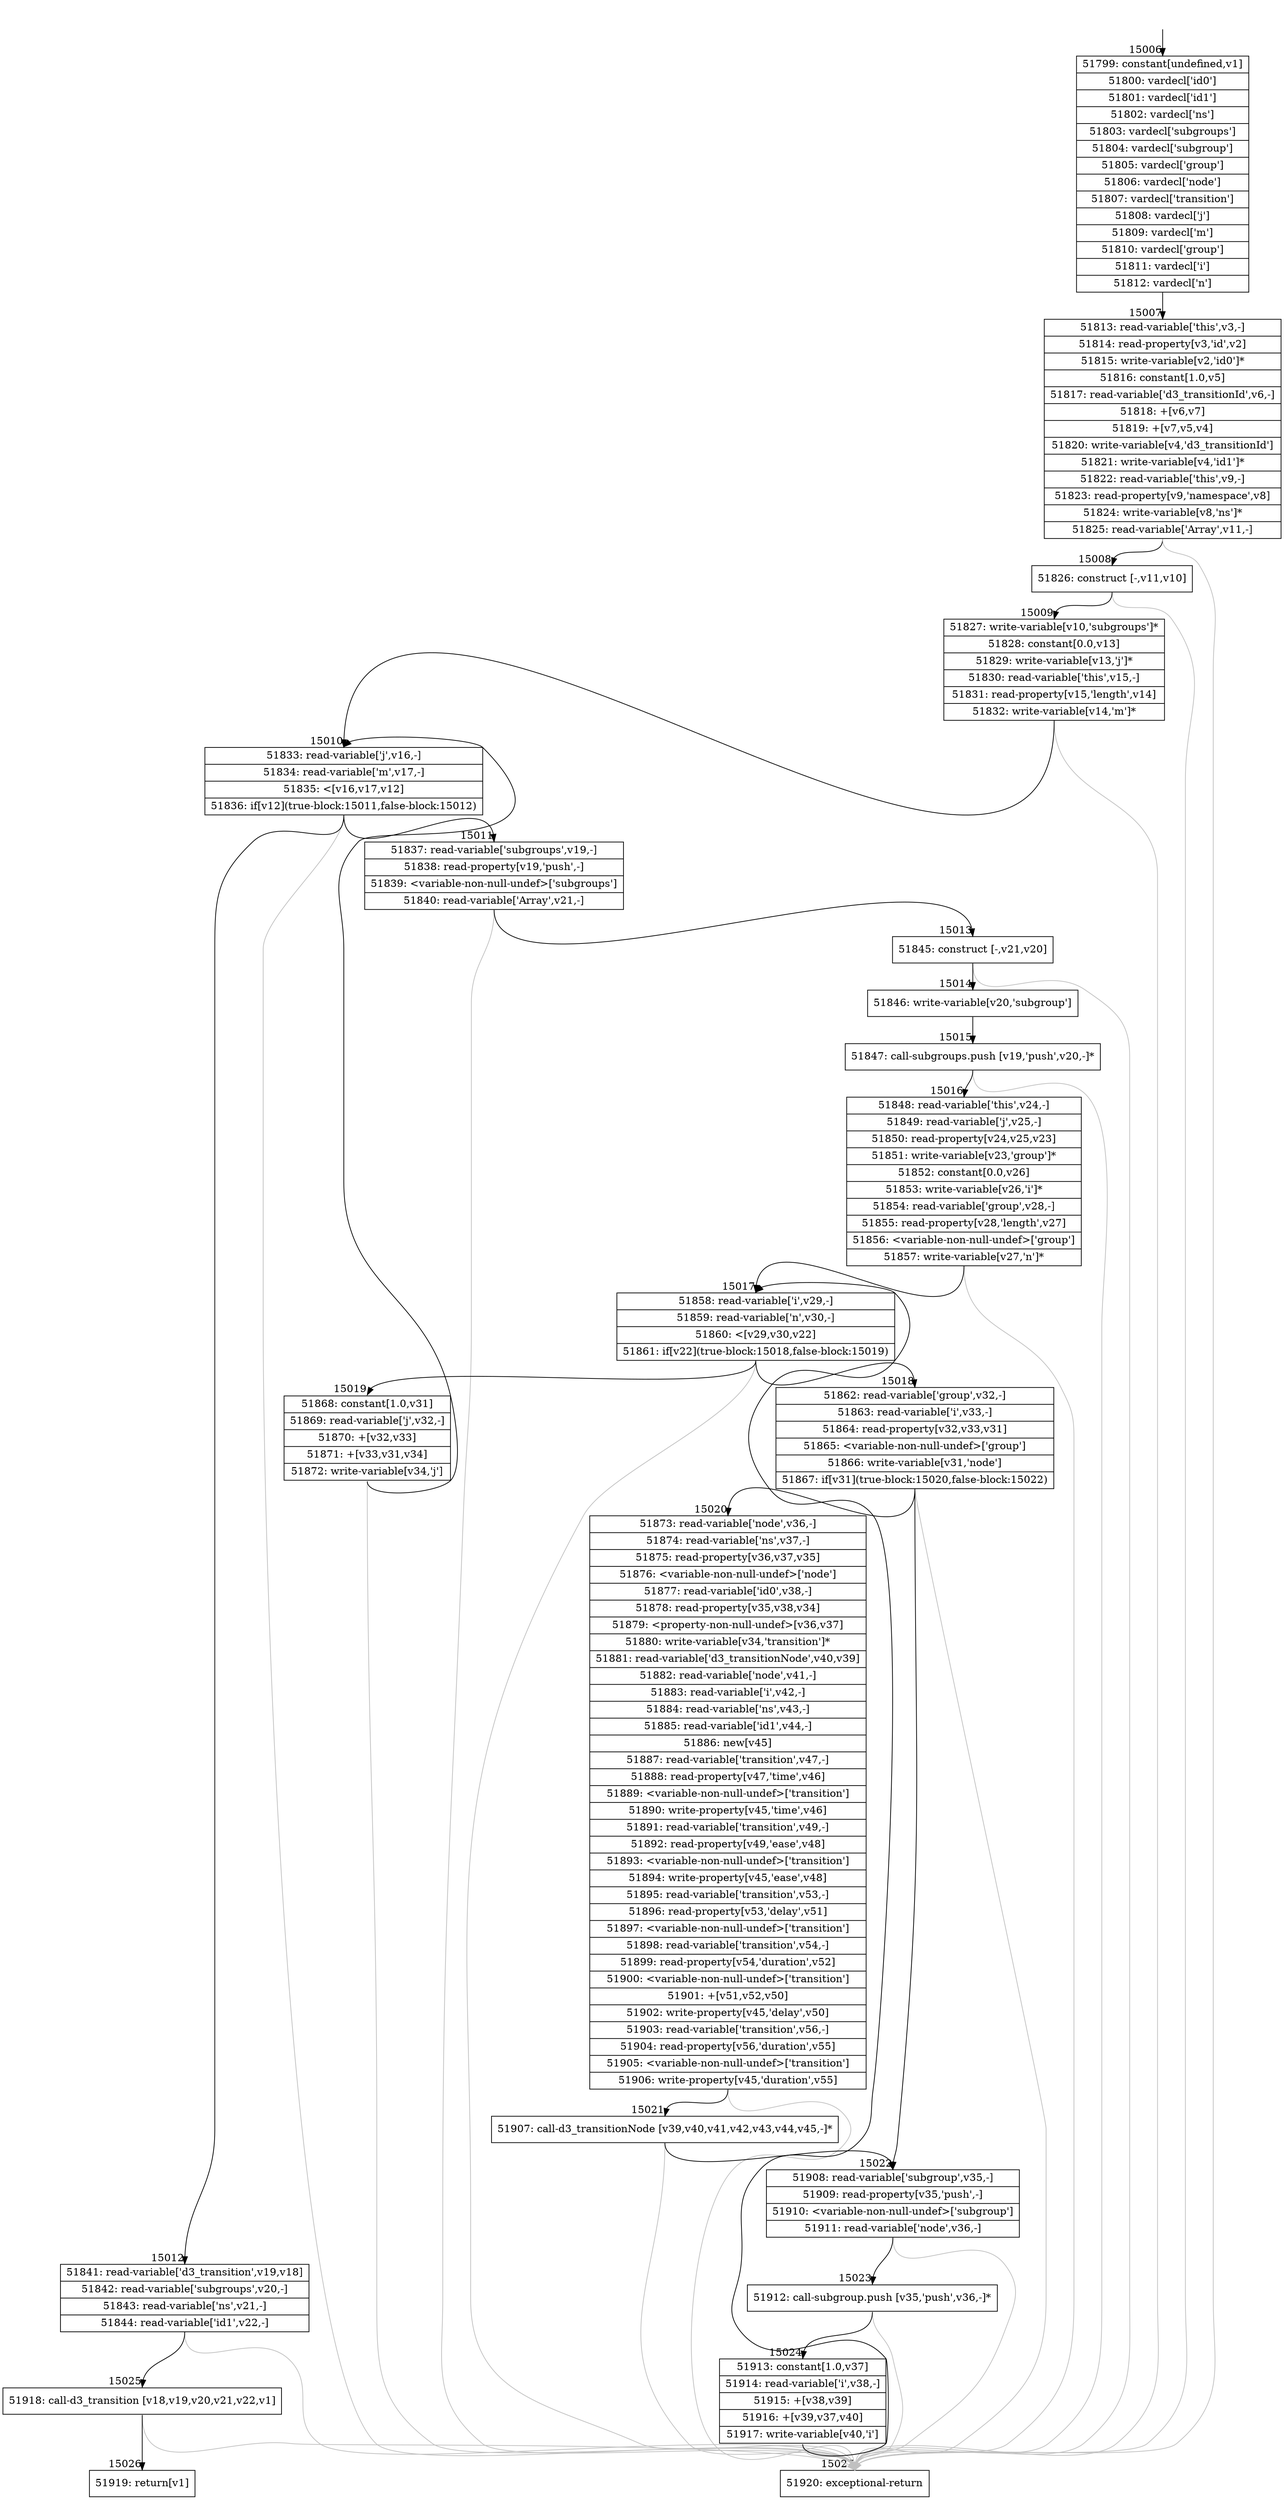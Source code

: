 digraph {
rankdir="TD"
BB_entry1403[shape=none,label=""];
BB_entry1403 -> BB15006 [tailport=s, headport=n, headlabel="    15006"]
BB15006 [shape=record label="{51799: constant[undefined,v1]|51800: vardecl['id0']|51801: vardecl['id1']|51802: vardecl['ns']|51803: vardecl['subgroups']|51804: vardecl['subgroup']|51805: vardecl['group']|51806: vardecl['node']|51807: vardecl['transition']|51808: vardecl['j']|51809: vardecl['m']|51810: vardecl['group']|51811: vardecl['i']|51812: vardecl['n']}" ] 
BB15006 -> BB15007 [tailport=s, headport=n, headlabel="      15007"]
BB15007 [shape=record label="{51813: read-variable['this',v3,-]|51814: read-property[v3,'id',v2]|51815: write-variable[v2,'id0']*|51816: constant[1.0,v5]|51817: read-variable['d3_transitionId',v6,-]|51818: +[v6,v7]|51819: +[v7,v5,v4]|51820: write-variable[v4,'d3_transitionId']|51821: write-variable[v4,'id1']*|51822: read-variable['this',v9,-]|51823: read-property[v9,'namespace',v8]|51824: write-variable[v8,'ns']*|51825: read-variable['Array',v11,-]}" ] 
BB15007 -> BB15008 [tailport=s, headport=n, headlabel="      15008"]
BB15007 -> BB15027 [tailport=s, headport=n, color=gray, headlabel="      15027"]
BB15008 [shape=record label="{51826: construct [-,v11,v10]}" ] 
BB15008 -> BB15009 [tailport=s, headport=n, headlabel="      15009"]
BB15008 -> BB15027 [tailport=s, headport=n, color=gray]
BB15009 [shape=record label="{51827: write-variable[v10,'subgroups']*|51828: constant[0.0,v13]|51829: write-variable[v13,'j']*|51830: read-variable['this',v15,-]|51831: read-property[v15,'length',v14]|51832: write-variable[v14,'m']*}" ] 
BB15009 -> BB15010 [tailport=s, headport=n, headlabel="      15010"]
BB15009 -> BB15027 [tailport=s, headport=n, color=gray]
BB15010 [shape=record label="{51833: read-variable['j',v16,-]|51834: read-variable['m',v17,-]|51835: \<[v16,v17,v12]|51836: if[v12](true-block:15011,false-block:15012)}" ] 
BB15010 -> BB15011 [tailport=s, headport=n, headlabel="      15011"]
BB15010 -> BB15012 [tailport=s, headport=n, headlabel="      15012"]
BB15010 -> BB15027 [tailport=s, headport=n, color=gray]
BB15011 [shape=record label="{51837: read-variable['subgroups',v19,-]|51838: read-property[v19,'push',-]|51839: \<variable-non-null-undef\>['subgroups']|51840: read-variable['Array',v21,-]}" ] 
BB15011 -> BB15013 [tailport=s, headport=n, headlabel="      15013"]
BB15011 -> BB15027 [tailport=s, headport=n, color=gray]
BB15012 [shape=record label="{51841: read-variable['d3_transition',v19,v18]|51842: read-variable['subgroups',v20,-]|51843: read-variable['ns',v21,-]|51844: read-variable['id1',v22,-]}" ] 
BB15012 -> BB15025 [tailport=s, headport=n, headlabel="      15025"]
BB15012 -> BB15027 [tailport=s, headport=n, color=gray]
BB15013 [shape=record label="{51845: construct [-,v21,v20]}" ] 
BB15013 -> BB15014 [tailport=s, headport=n, headlabel="      15014"]
BB15013 -> BB15027 [tailport=s, headport=n, color=gray]
BB15014 [shape=record label="{51846: write-variable[v20,'subgroup']}" ] 
BB15014 -> BB15015 [tailport=s, headport=n, headlabel="      15015"]
BB15015 [shape=record label="{51847: call-subgroups.push [v19,'push',v20,-]*}" ] 
BB15015 -> BB15016 [tailport=s, headport=n, headlabel="      15016"]
BB15015 -> BB15027 [tailport=s, headport=n, color=gray]
BB15016 [shape=record label="{51848: read-variable['this',v24,-]|51849: read-variable['j',v25,-]|51850: read-property[v24,v25,v23]|51851: write-variable[v23,'group']*|51852: constant[0.0,v26]|51853: write-variable[v26,'i']*|51854: read-variable['group',v28,-]|51855: read-property[v28,'length',v27]|51856: \<variable-non-null-undef\>['group']|51857: write-variable[v27,'n']*}" ] 
BB15016 -> BB15017 [tailport=s, headport=n, headlabel="      15017"]
BB15016 -> BB15027 [tailport=s, headport=n, color=gray]
BB15017 [shape=record label="{51858: read-variable['i',v29,-]|51859: read-variable['n',v30,-]|51860: \<[v29,v30,v22]|51861: if[v22](true-block:15018,false-block:15019)}" ] 
BB15017 -> BB15018 [tailport=s, headport=n, headlabel="      15018"]
BB15017 -> BB15019 [tailport=s, headport=n, headlabel="      15019"]
BB15017 -> BB15027 [tailport=s, headport=n, color=gray]
BB15018 [shape=record label="{51862: read-variable['group',v32,-]|51863: read-variable['i',v33,-]|51864: read-property[v32,v33,v31]|51865: \<variable-non-null-undef\>['group']|51866: write-variable[v31,'node']|51867: if[v31](true-block:15020,false-block:15022)}" ] 
BB15018 -> BB15020 [tailport=s, headport=n, headlabel="      15020"]
BB15018 -> BB15022 [tailport=s, headport=n, headlabel="      15022"]
BB15018 -> BB15027 [tailport=s, headport=n, color=gray]
BB15019 [shape=record label="{51868: constant[1.0,v31]|51869: read-variable['j',v32,-]|51870: +[v32,v33]|51871: +[v33,v31,v34]|51872: write-variable[v34,'j']}" ] 
BB15019 -> BB15010 [tailport=s, headport=n]
BB15019 -> BB15027 [tailport=s, headport=n, color=gray]
BB15020 [shape=record label="{51873: read-variable['node',v36,-]|51874: read-variable['ns',v37,-]|51875: read-property[v36,v37,v35]|51876: \<variable-non-null-undef\>['node']|51877: read-variable['id0',v38,-]|51878: read-property[v35,v38,v34]|51879: \<property-non-null-undef\>[v36,v37]|51880: write-variable[v34,'transition']*|51881: read-variable['d3_transitionNode',v40,v39]|51882: read-variable['node',v41,-]|51883: read-variable['i',v42,-]|51884: read-variable['ns',v43,-]|51885: read-variable['id1',v44,-]|51886: new[v45]|51887: read-variable['transition',v47,-]|51888: read-property[v47,'time',v46]|51889: \<variable-non-null-undef\>['transition']|51890: write-property[v45,'time',v46]|51891: read-variable['transition',v49,-]|51892: read-property[v49,'ease',v48]|51893: \<variable-non-null-undef\>['transition']|51894: write-property[v45,'ease',v48]|51895: read-variable['transition',v53,-]|51896: read-property[v53,'delay',v51]|51897: \<variable-non-null-undef\>['transition']|51898: read-variable['transition',v54,-]|51899: read-property[v54,'duration',v52]|51900: \<variable-non-null-undef\>['transition']|51901: +[v51,v52,v50]|51902: write-property[v45,'delay',v50]|51903: read-variable['transition',v56,-]|51904: read-property[v56,'duration',v55]|51905: \<variable-non-null-undef\>['transition']|51906: write-property[v45,'duration',v55]}" ] 
BB15020 -> BB15021 [tailport=s, headport=n, headlabel="      15021"]
BB15020 -> BB15027 [tailport=s, headport=n, color=gray]
BB15021 [shape=record label="{51907: call-d3_transitionNode [v39,v40,v41,v42,v43,v44,v45,-]*}" ] 
BB15021 -> BB15022 [tailport=s, headport=n]
BB15021 -> BB15027 [tailport=s, headport=n, color=gray]
BB15022 [shape=record label="{51908: read-variable['subgroup',v35,-]|51909: read-property[v35,'push',-]|51910: \<variable-non-null-undef\>['subgroup']|51911: read-variable['node',v36,-]}" ] 
BB15022 -> BB15023 [tailport=s, headport=n, headlabel="      15023"]
BB15022 -> BB15027 [tailport=s, headport=n, color=gray]
BB15023 [shape=record label="{51912: call-subgroup.push [v35,'push',v36,-]*}" ] 
BB15023 -> BB15024 [tailport=s, headport=n, headlabel="      15024"]
BB15023 -> BB15027 [tailport=s, headport=n, color=gray]
BB15024 [shape=record label="{51913: constant[1.0,v37]|51914: read-variable['i',v38,-]|51915: +[v38,v39]|51916: +[v39,v37,v40]|51917: write-variable[v40,'i']}" ] 
BB15024 -> BB15017 [tailport=s, headport=n]
BB15024 -> BB15027 [tailport=s, headport=n, color=gray]
BB15025 [shape=record label="{51918: call-d3_transition [v18,v19,v20,v21,v22,v1]}" ] 
BB15025 -> BB15026 [tailport=s, headport=n, headlabel="      15026"]
BB15025 -> BB15027 [tailport=s, headport=n, color=gray]
BB15026 [shape=record label="{51919: return[v1]}" ] 
BB15027 [shape=record label="{51920: exceptional-return}" ] 
//#$~ 8862
}
